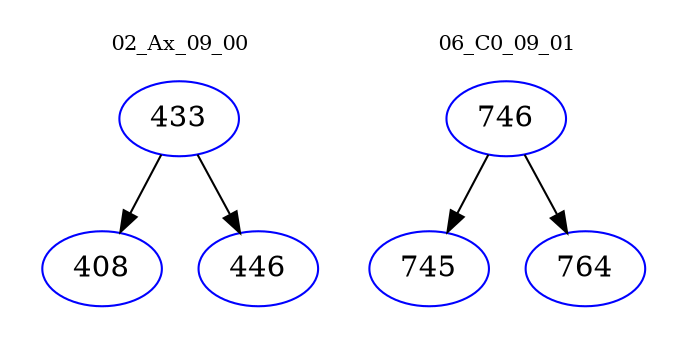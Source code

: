 digraph{
subgraph cluster_0 {
color = white
label = "02_Ax_09_00";
fontsize=10;
T0_433 [label="433", color="blue"]
T0_433 -> T0_408 [color="black"]
T0_408 [label="408", color="blue"]
T0_433 -> T0_446 [color="black"]
T0_446 [label="446", color="blue"]
}
subgraph cluster_1 {
color = white
label = "06_C0_09_01";
fontsize=10;
T1_746 [label="746", color="blue"]
T1_746 -> T1_745 [color="black"]
T1_745 [label="745", color="blue"]
T1_746 -> T1_764 [color="black"]
T1_764 [label="764", color="blue"]
}
}
